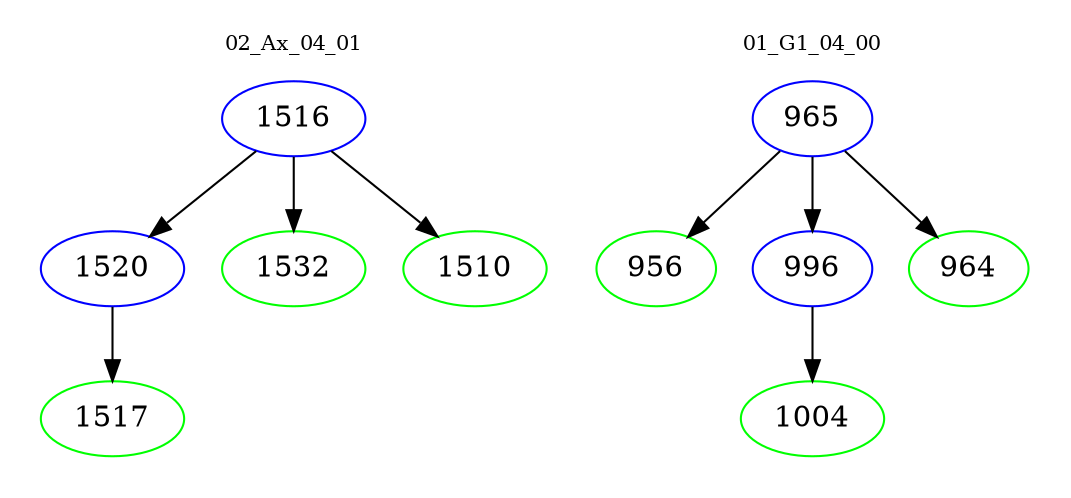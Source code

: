 digraph{
subgraph cluster_0 {
color = white
label = "02_Ax_04_01";
fontsize=10;
T0_1516 [label="1516", color="blue"]
T0_1516 -> T0_1520 [color="black"]
T0_1520 [label="1520", color="blue"]
T0_1520 -> T0_1517 [color="black"]
T0_1517 [label="1517", color="green"]
T0_1516 -> T0_1532 [color="black"]
T0_1532 [label="1532", color="green"]
T0_1516 -> T0_1510 [color="black"]
T0_1510 [label="1510", color="green"]
}
subgraph cluster_1 {
color = white
label = "01_G1_04_00";
fontsize=10;
T1_965 [label="965", color="blue"]
T1_965 -> T1_956 [color="black"]
T1_956 [label="956", color="green"]
T1_965 -> T1_996 [color="black"]
T1_996 [label="996", color="blue"]
T1_996 -> T1_1004 [color="black"]
T1_1004 [label="1004", color="green"]
T1_965 -> T1_964 [color="black"]
T1_964 [label="964", color="green"]
}
}
